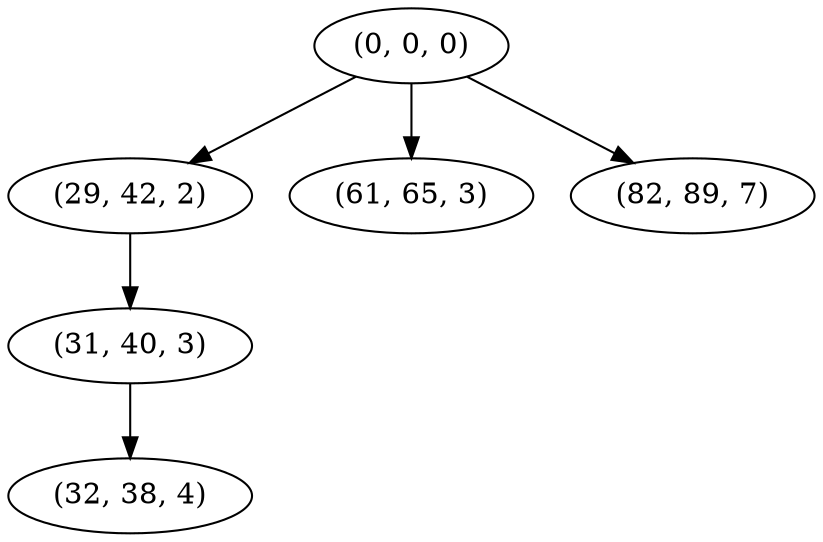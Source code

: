 digraph tree {
    "(0, 0, 0)";
    "(29, 42, 2)";
    "(31, 40, 3)";
    "(32, 38, 4)";
    "(61, 65, 3)";
    "(82, 89, 7)";
    "(0, 0, 0)" -> "(29, 42, 2)";
    "(0, 0, 0)" -> "(61, 65, 3)";
    "(0, 0, 0)" -> "(82, 89, 7)";
    "(29, 42, 2)" -> "(31, 40, 3)";
    "(31, 40, 3)" -> "(32, 38, 4)";
}
